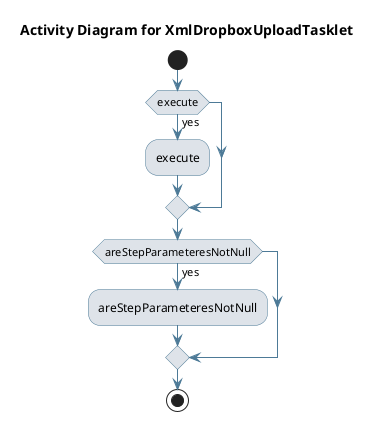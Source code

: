 @startuml
skinparam activity {
 BackgroundColor #DEE3E9 
 BorderColor #4D7A97 
 ArrowColor #4D7A97 
}
!pragma useVerticalIf on
start
title Activity Diagram for XmlDropboxUploadTasklet

if (execute) then (yes)
:execute;
endif
if (areStepParameteresNotNull) then (yes)
:areStepParameteresNotNull;
endif
stop
@enduml
